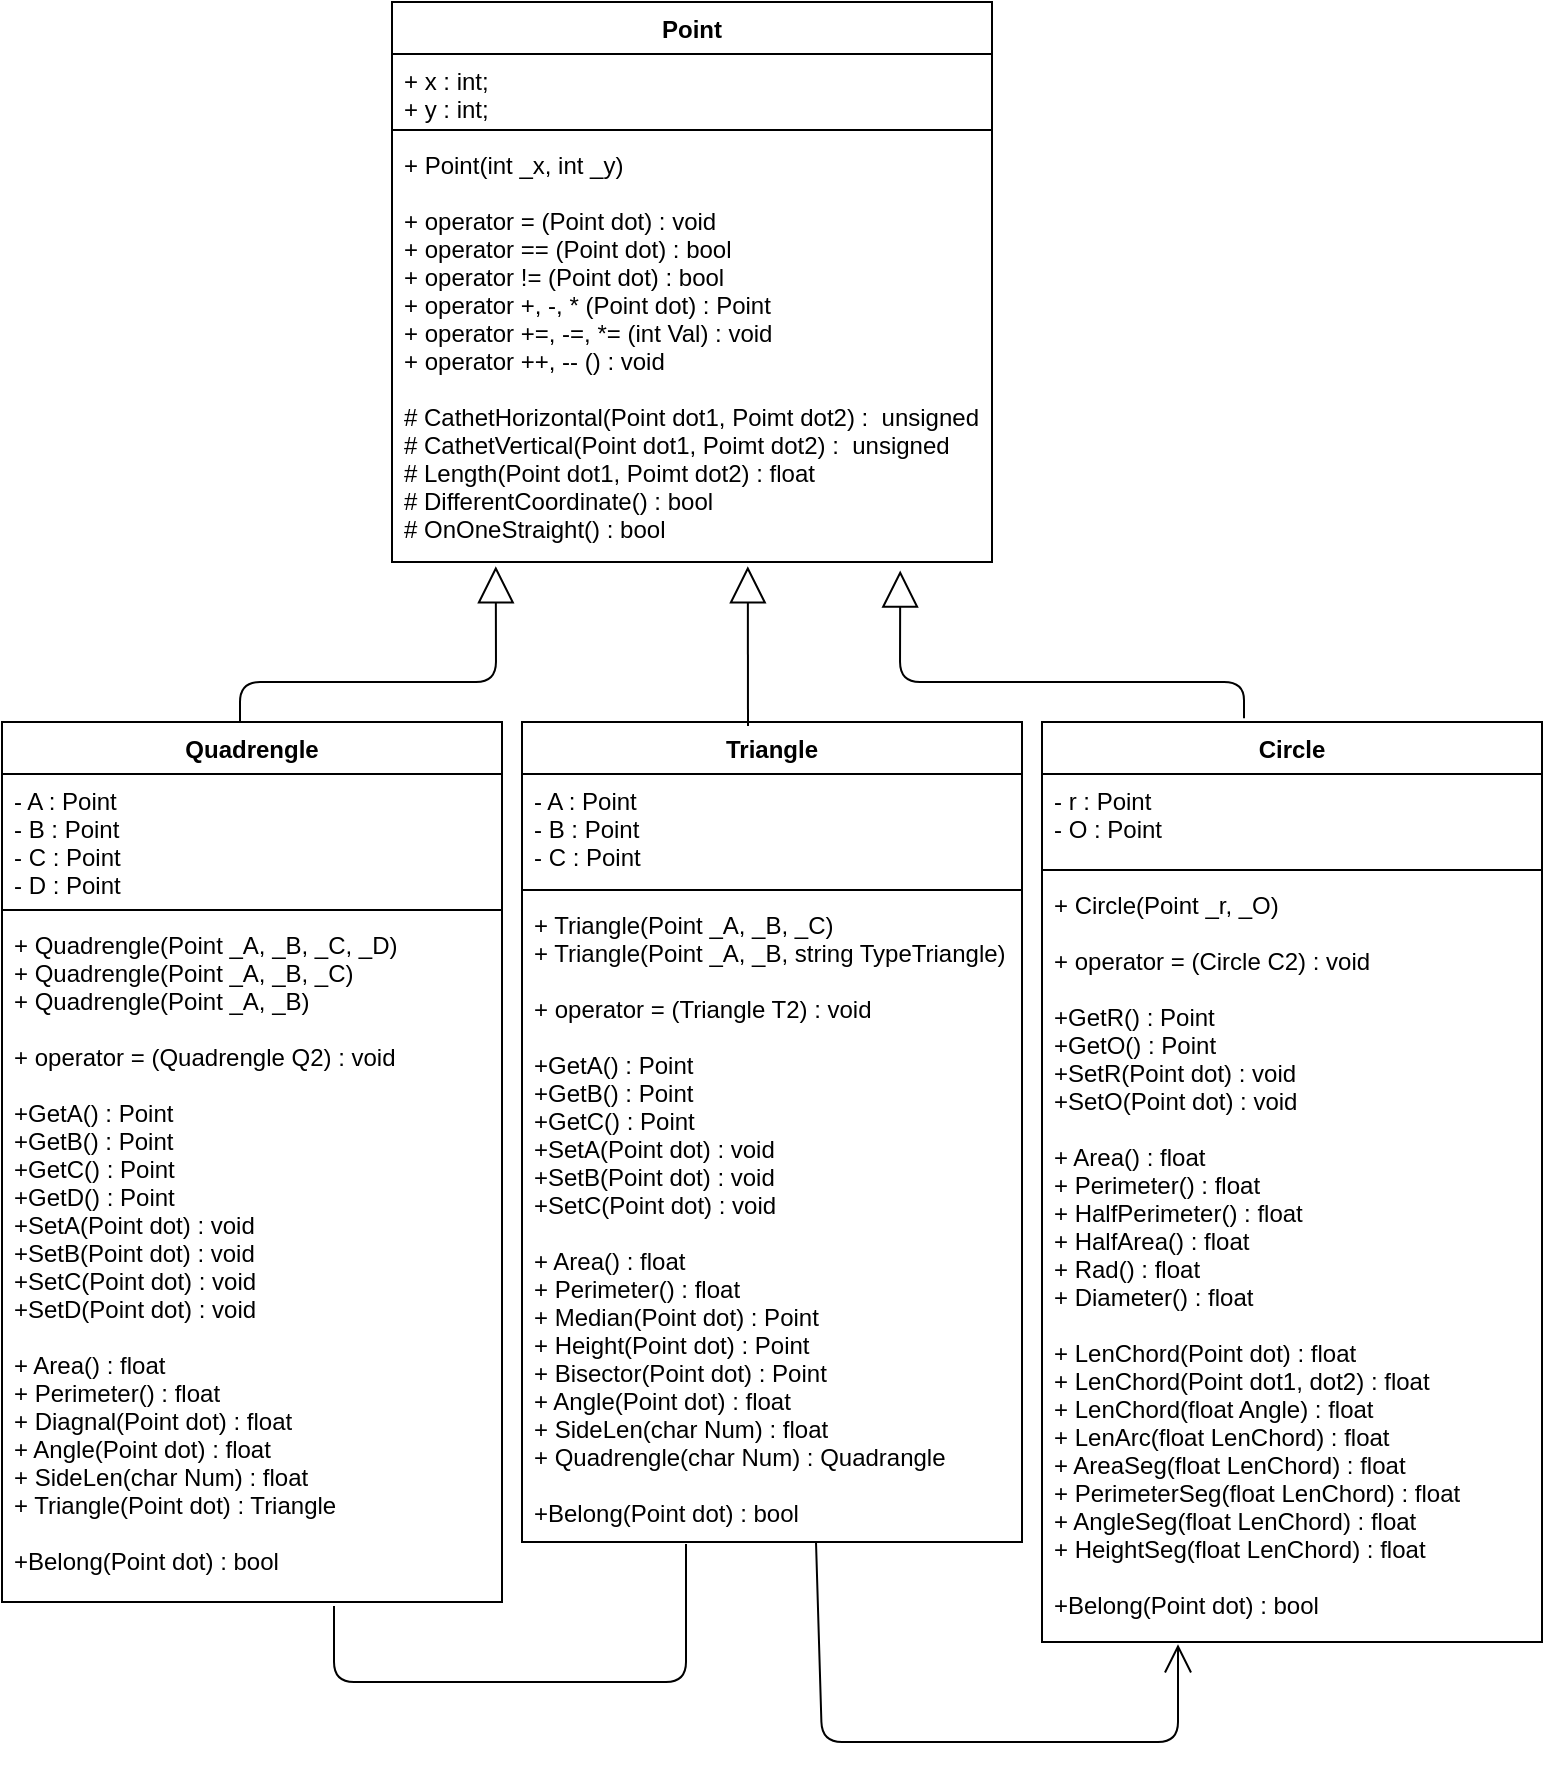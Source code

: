 <mxfile version="12.2.3" type="device" pages="1"><diagram id="SC8gfcgnWcTTP4QlGTLK" name="Страница 1"><mxGraphModel dx="1094" dy="387" grid="1" gridSize="10" guides="1" tooltips="1" connect="1" arrows="1" fold="1" page="1" pageScale="1" pageWidth="827" pageHeight="1169" math="0" shadow="0"><root><mxCell id="0"/><mxCell id="1" parent="0"/><mxCell id="Up7vEMHOviOV7Av3Ovxm-5" value="Point" style="swimlane;fontStyle=1;align=center;verticalAlign=top;childLayout=stackLayout;horizontal=1;startSize=26;horizontalStack=0;resizeParent=1;resizeParentMax=0;resizeLast=0;collapsible=1;marginBottom=0;" parent="1" vertex="1"><mxGeometry x="215" y="10" width="300" height="280" as="geometry"><mxRectangle x="215" y="30" width="60" height="26" as="alternateBounds"/></mxGeometry></mxCell><mxCell id="Up7vEMHOviOV7Av3Ovxm-6" value="+ x : int;&#10;+ y : int;" style="text;strokeColor=none;fillColor=none;align=left;verticalAlign=top;spacingLeft=4;spacingRight=4;overflow=hidden;rotatable=0;points=[[0,0.5],[1,0.5]];portConstraint=eastwest;" parent="Up7vEMHOviOV7Av3Ovxm-5" vertex="1"><mxGeometry y="26" width="300" height="34" as="geometry"/></mxCell><mxCell id="Up7vEMHOviOV7Av3Ovxm-7" value="" style="line;strokeWidth=1;fillColor=none;align=left;verticalAlign=middle;spacingTop=-1;spacingLeft=3;spacingRight=3;rotatable=0;labelPosition=right;points=[];portConstraint=eastwest;" parent="Up7vEMHOviOV7Av3Ovxm-5" vertex="1"><mxGeometry y="60" width="300" height="8" as="geometry"/></mxCell><mxCell id="Up7vEMHOviOV7Av3Ovxm-8" value="+ Point(int _x, int _y)&#10;&#10;+ operator = (Point dot) : void&#10;+ operator == (Point dot) : bool&#10;+ operator != (Point dot) : bool&#10;+ operator +, -, * (Point dot) : Point&#10;+ operator +=, -=, *= (int Val) : void&#10;+ operator ++, -- () : void&#10;&#10;# CathetHorizontal(Point dot1, Poimt dot2) :  unsigned&#10;# CathetVertical(Point dot1, Poimt dot2) :  unsigned&#10;# Length(Point dot1, Poimt dot2) : float&#10;# DifferentCoordinate() : bool&#10;# OnOneStraight() : bool" style="text;strokeColor=none;fillColor=none;align=left;verticalAlign=top;spacingLeft=4;spacingRight=4;overflow=hidden;rotatable=0;points=[[0,0.5],[1,0.5]];portConstraint=eastwest;" parent="Up7vEMHOviOV7Av3Ovxm-5" vertex="1"><mxGeometry y="68" width="300" height="212" as="geometry"/></mxCell><mxCell id="Up7vEMHOviOV7Av3Ovxm-9" value="Quadrengle" style="swimlane;fontStyle=1;align=center;verticalAlign=top;childLayout=stackLayout;horizontal=1;startSize=26;horizontalStack=0;resizeParent=1;resizeParentMax=0;resizeLast=0;collapsible=1;marginBottom=0;" parent="1" vertex="1"><mxGeometry x="20" y="370" width="250" height="440" as="geometry"><mxRectangle x="20" y="360" width="100" height="26" as="alternateBounds"/></mxGeometry></mxCell><mxCell id="Up7vEMHOviOV7Av3Ovxm-10" value="- A : Point&#10;- B : Point&#10;- C : Point&#10;- D : Point" style="text;strokeColor=none;fillColor=none;align=left;verticalAlign=top;spacingLeft=4;spacingRight=4;overflow=hidden;rotatable=0;points=[[0,0.5],[1,0.5]];portConstraint=eastwest;" parent="Up7vEMHOviOV7Av3Ovxm-9" vertex="1"><mxGeometry y="26" width="250" height="64" as="geometry"/></mxCell><mxCell id="Up7vEMHOviOV7Av3Ovxm-11" value="" style="line;strokeWidth=1;fillColor=none;align=left;verticalAlign=middle;spacingTop=-1;spacingLeft=3;spacingRight=3;rotatable=0;labelPosition=right;points=[];portConstraint=eastwest;" parent="Up7vEMHOviOV7Av3Ovxm-9" vertex="1"><mxGeometry y="90" width="250" height="8" as="geometry"/></mxCell><mxCell id="Up7vEMHOviOV7Av3Ovxm-12" value="+ Quadrengle(Point _A, _B, _C, _D)&#10;+ Quadrengle(Point _A, _B, _C)&#10;+ Quadrengle(Point _A, _B)&#10;&#10;+ operator = (Quadrengle Q2) : void&#10;&#10;+GetA() : Point&#10;+GetB() : Point&#10;+GetC() : Point&#10;+GetD() : Point&#10;+SetA(Point dot) : void&#10;+SetB(Point dot) : void&#10;+SetC(Point dot) : void&#10;+SetD(Point dot) : void&#10;&#10;+ Area() : float&#10;+ Perimeter() : float&#10;+ Diagnal(Point dot) : float&#10;+ Angle(Point dot) : float&#10;+ SideLen(char Num) : float&#10;+ Triangle(Point dot) : Triangle&#10;&#10;+Belong(Point dot) : bool&#10;" style="text;strokeColor=none;fillColor=none;align=left;verticalAlign=top;spacingLeft=4;spacingRight=4;overflow=hidden;rotatable=0;points=[[0,0.5],[1,0.5]];portConstraint=eastwest;" parent="Up7vEMHOviOV7Av3Ovxm-9" vertex="1"><mxGeometry y="98" width="250" height="342" as="geometry"/></mxCell><mxCell id="Up7vEMHOviOV7Av3Ovxm-13" value="Triangle" style="swimlane;fontStyle=1;align=center;verticalAlign=top;childLayout=stackLayout;horizontal=1;startSize=26;horizontalStack=0;resizeParent=1;resizeParentMax=0;resizeLast=0;collapsible=1;marginBottom=0;" parent="1" vertex="1"><mxGeometry x="280" y="370" width="250" height="410" as="geometry"><mxRectangle x="250" y="360" width="80" height="26" as="alternateBounds"/></mxGeometry></mxCell><mxCell id="Up7vEMHOviOV7Av3Ovxm-14" value="- A : Point&#10;- B : Point&#10;- C : Point" style="text;strokeColor=none;fillColor=none;align=left;verticalAlign=top;spacingLeft=4;spacingRight=4;overflow=hidden;rotatable=0;points=[[0,0.5],[1,0.5]];portConstraint=eastwest;" parent="Up7vEMHOviOV7Av3Ovxm-13" vertex="1"><mxGeometry y="26" width="250" height="54" as="geometry"/></mxCell><mxCell id="Up7vEMHOviOV7Av3Ovxm-15" value="" style="line;strokeWidth=1;fillColor=none;align=left;verticalAlign=middle;spacingTop=-1;spacingLeft=3;spacingRight=3;rotatable=0;labelPosition=right;points=[];portConstraint=eastwest;" parent="Up7vEMHOviOV7Av3Ovxm-13" vertex="1"><mxGeometry y="80" width="250" height="8" as="geometry"/></mxCell><mxCell id="Up7vEMHOviOV7Av3Ovxm-16" value="+ Triangle(Point _A, _B, _C)&#10;+ Triangle(Point _A, _B, string TypeTriangle)&#10;&#10;+ operator = (Triangle T2) : void&#10;&#10;+GetA() : Point&#10;+GetB() : Point&#10;+GetC() : Point&#10;+SetA(Point dot) : void&#10;+SetB(Point dot) : void&#10;+SetC(Point dot) : void&#10;&#10;+ Area() : float&#10;+ Perimeter() : float&#10;+ Median(Point dot) : Point&#10;+ Height(Point dot) : Point&#10;+ Bisector(Point dot) : Point&#10;+ Angle(Point dot) : float&#10;+ SideLen(char Num) : float&#10;+ Quadrengle(char Num) : Quadrangle&#10;&#10;+Belong(Point dot) : bool" style="text;strokeColor=none;fillColor=none;align=left;verticalAlign=top;spacingLeft=4;spacingRight=4;overflow=hidden;rotatable=0;points=[[0,0.5],[1,0.5]];portConstraint=eastwest;" parent="Up7vEMHOviOV7Av3Ovxm-13" vertex="1"><mxGeometry y="88" width="250" height="322" as="geometry"/></mxCell><mxCell id="Up7vEMHOviOV7Av3Ovxm-17" value="Circle" style="swimlane;fontStyle=1;align=center;verticalAlign=top;childLayout=stackLayout;horizontal=1;startSize=26;horizontalStack=0;resizeParent=1;resizeParentMax=0;resizeLast=0;collapsible=1;marginBottom=0;" parent="1" vertex="1"><mxGeometry x="540" y="370" width="250" height="460" as="geometry"><mxRectangle x="520" y="360" width="60" height="26" as="alternateBounds"/></mxGeometry></mxCell><mxCell id="Up7vEMHOviOV7Av3Ovxm-18" value="- r : Point&#10;- O : Point" style="text;strokeColor=none;fillColor=none;align=left;verticalAlign=top;spacingLeft=4;spacingRight=4;overflow=hidden;rotatable=0;points=[[0,0.5],[1,0.5]];portConstraint=eastwest;" parent="Up7vEMHOviOV7Av3Ovxm-17" vertex="1"><mxGeometry y="26" width="250" height="44" as="geometry"/></mxCell><mxCell id="Up7vEMHOviOV7Av3Ovxm-19" value="" style="line;strokeWidth=1;fillColor=none;align=left;verticalAlign=middle;spacingTop=-1;spacingLeft=3;spacingRight=3;rotatable=0;labelPosition=right;points=[];portConstraint=eastwest;" parent="Up7vEMHOviOV7Av3Ovxm-17" vertex="1"><mxGeometry y="70" width="250" height="8" as="geometry"/></mxCell><mxCell id="Up7vEMHOviOV7Av3Ovxm-20" value="+ Circle(Point _r, _O)&#10;&#10;+ operator = (Circle C2) : void&#10;&#10;+GetR() : Point&#10;+GetO() : Point&#10;+SetR(Point dot) : void&#10;+SetO(Point dot) : void&#10;&#10;+ Area() : float&#10;+ Perimeter() : float&#10;+ HalfPerimeter() : float&#10;+ HalfArea() : float&#10;+ Rad() : float&#10;+ Diameter() : float&#10;&#10;+ LenChord(Point dot) : float&#10;+ LenChord(Point dot1, dot2) : float&#10;+ LenChord(float Angle) : float&#10;+ LenArc(float LenChord) : float&#10;+ AreaSeg(float LenChord) : float&#10;+ PerimeterSeg(float LenChord) : float&#10;+ AngleSeg(float LenChord) : float&#10;+ HeightSeg(float LenChord) : float&#10;&#10;+Belong(Point dot) : bool&#10;&#10;" style="text;strokeColor=none;fillColor=none;align=left;verticalAlign=top;spacingLeft=4;spacingRight=4;overflow=hidden;rotatable=0;points=[[0,0.5],[1,0.5]];portConstraint=eastwest;" parent="Up7vEMHOviOV7Av3Ovxm-17" vertex="1"><mxGeometry y="78" width="250" height="382" as="geometry"/></mxCell><mxCell id="2tKsdqe4UgZqQcgyYyFj-11" value="" style="endArrow=block;endSize=16;endFill=0;html=1;exitX=0.476;exitY=0;exitDx=0;exitDy=0;exitPerimeter=0;entryX=0.173;entryY=1.01;entryDx=0;entryDy=0;entryPerimeter=0;" parent="1" source="Up7vEMHOviOV7Av3Ovxm-9" target="Up7vEMHOviOV7Av3Ovxm-8" edge="1"><mxGeometry width="160" relative="1" as="geometry"><mxPoint x="135" y="329.5" as="sourcePoint"/><mxPoint x="295" y="329.5" as="targetPoint"/><Array as="points"><mxPoint x="139" y="350"/><mxPoint x="267" y="350"/></Array></mxGeometry></mxCell><mxCell id="2tKsdqe4UgZqQcgyYyFj-12" value="" style="endArrow=block;endSize=16;endFill=0;html=1;exitX=0.452;exitY=0.005;exitDx=0;exitDy=0;exitPerimeter=0;entryX=0.593;entryY=1.01;entryDx=0;entryDy=0;entryPerimeter=0;" parent="1" source="Up7vEMHOviOV7Av3Ovxm-13" target="Up7vEMHOviOV7Av3Ovxm-8" edge="1"><mxGeometry width="160" relative="1" as="geometry"><mxPoint x="390" y="329.5" as="sourcePoint"/><mxPoint x="550" y="329.5" as="targetPoint"/></mxGeometry></mxCell><mxCell id="2tKsdqe4UgZqQcgyYyFj-13" value="" style="endArrow=block;endSize=16;endFill=0;html=1;exitX=0.404;exitY=-0.004;exitDx=0;exitDy=0;exitPerimeter=0;entryX=0.847;entryY=1.02;entryDx=0;entryDy=0;entryPerimeter=0;" parent="1" source="Up7vEMHOviOV7Av3Ovxm-17" target="Up7vEMHOviOV7Av3Ovxm-8" edge="1"><mxGeometry x="0.748" y="-181" width="160" relative="1" as="geometry"><mxPoint x="620" y="310" as="sourcePoint"/><mxPoint x="780" y="310" as="targetPoint"/><Array as="points"><mxPoint x="641" y="350"/><mxPoint x="469" y="350"/></Array><mxPoint as="offset"/></mxGeometry></mxCell><mxCell id="2tKsdqe4UgZqQcgyYyFj-15" value="" style="endArrow=open;endFill=1;endSize=12;html=1;entryX=0.272;entryY=1.003;entryDx=0;entryDy=0;entryPerimeter=0;exitX=0.588;exitY=1;exitDx=0;exitDy=0;exitPerimeter=0;" parent="1" source="Up7vEMHOviOV7Av3Ovxm-16" target="Up7vEMHOviOV7Av3Ovxm-20" edge="1"><mxGeometry width="160" relative="1" as="geometry"><mxPoint x="405" y="800" as="sourcePoint"/><mxPoint x="600" y="880" as="targetPoint"/><Array as="points"><mxPoint x="430" y="880"/><mxPoint x="560" y="880"/><mxPoint x="608" y="880"/></Array></mxGeometry></mxCell><mxCell id="2tKsdqe4UgZqQcgyYyFj-16" value="" style="endArrow=none;html=1;edgeStyle=orthogonalEdgeStyle;exitX=0.664;exitY=1.006;exitDx=0;exitDy=0;exitPerimeter=0;entryX=0.328;entryY=1.003;entryDx=0;entryDy=0;entryPerimeter=0;" parent="1" source="Up7vEMHOviOV7Av3Ovxm-12" target="Up7vEMHOviOV7Av3Ovxm-16" edge="1"><mxGeometry relative="1" as="geometry"><mxPoint x="190" y="850" as="sourcePoint"/><mxPoint x="360" y="780" as="targetPoint"/><Array as="points"><mxPoint x="186" y="850"/><mxPoint x="362" y="850"/></Array></mxGeometry></mxCell><mxCell id="2tKsdqe4UgZqQcgyYyFj-17" value="" style="resizable=0;html=1;align=left;verticalAlign=bottom;labelBackgroundColor=#ffffff;fontSize=10;" parent="2tKsdqe4UgZqQcgyYyFj-16" connectable="0" vertex="1"><mxGeometry x="-1" relative="1" as="geometry"/></mxCell><mxCell id="2tKsdqe4UgZqQcgyYyFj-18" value="" style="resizable=0;html=1;align=right;verticalAlign=bottom;labelBackgroundColor=#ffffff;fontSize=10;" parent="2tKsdqe4UgZqQcgyYyFj-16" connectable="0" vertex="1"><mxGeometry x="1" relative="1" as="geometry"/></mxCell></root></mxGraphModel></diagram></mxfile>